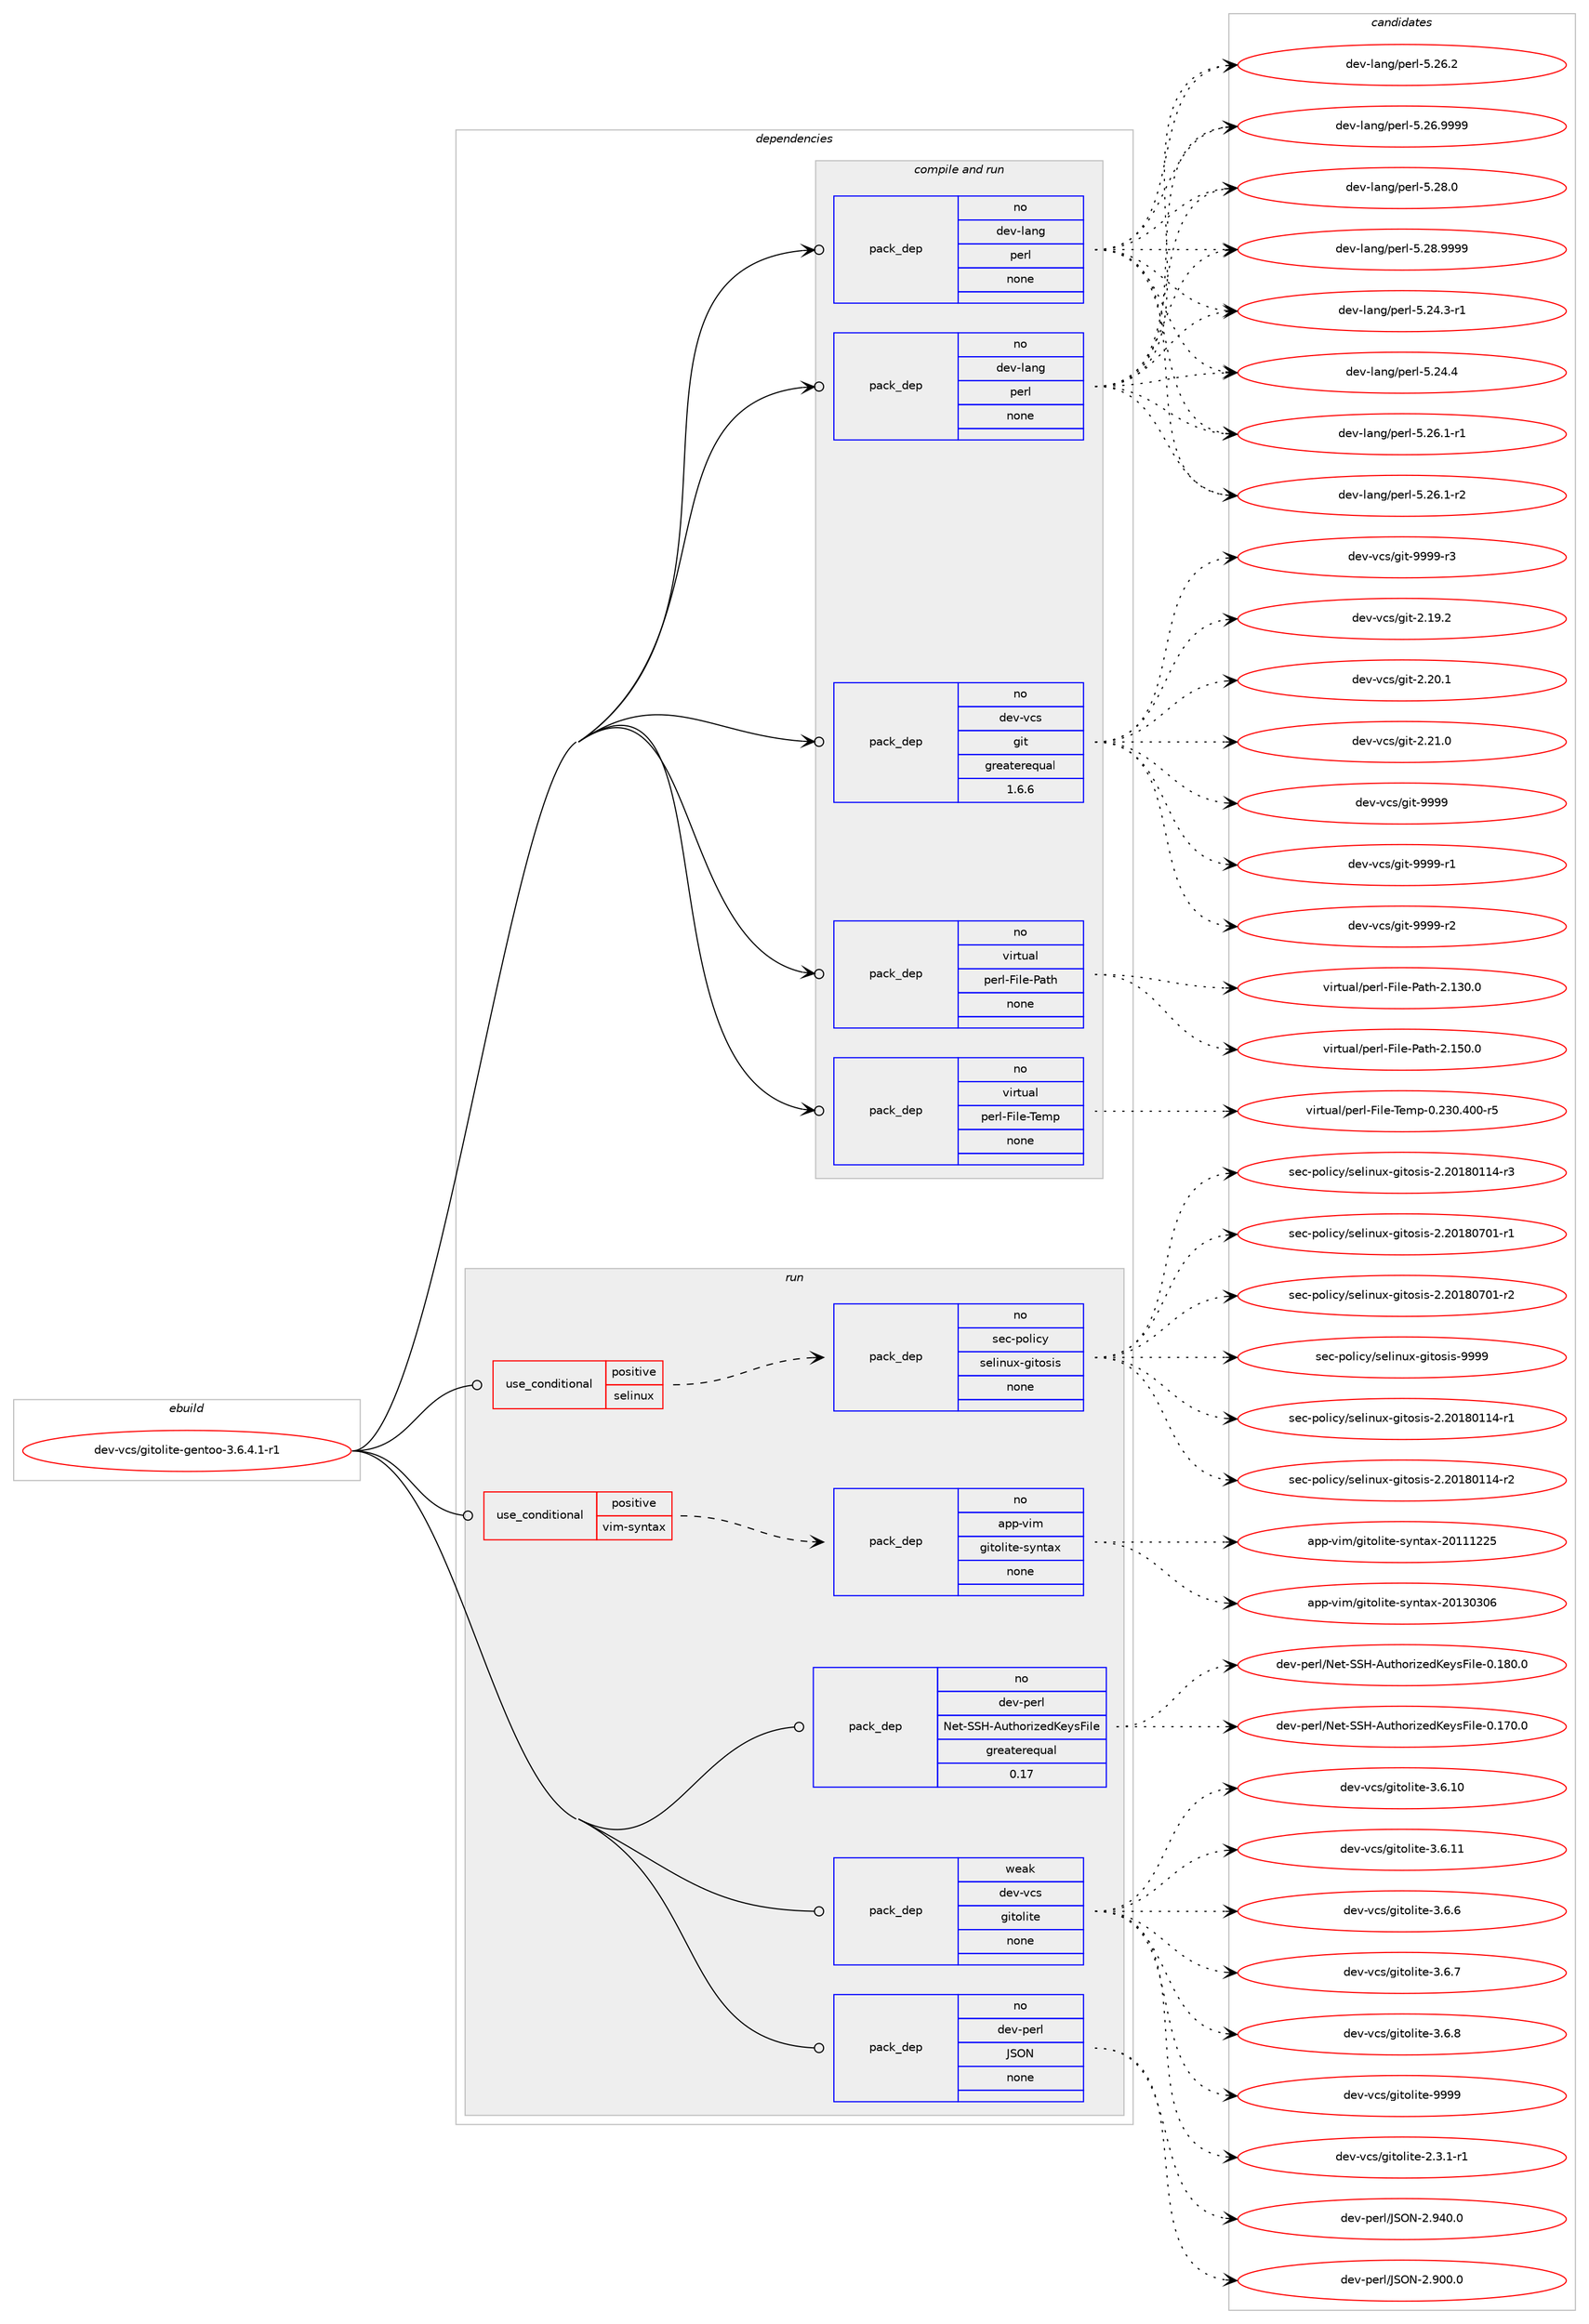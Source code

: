 digraph prolog {

# *************
# Graph options
# *************

newrank=true;
concentrate=true;
compound=true;
graph [rankdir=LR,fontname=Helvetica,fontsize=10,ranksep=1.5];#, ranksep=2.5, nodesep=0.2];
edge  [arrowhead=vee];
node  [fontname=Helvetica,fontsize=10];

# **********
# The ebuild
# **********

subgraph cluster_leftcol {
color=gray;
rank=same;
label=<<i>ebuild</i>>;
id [label="dev-vcs/gitolite-gentoo-3.6.4.1-r1", color=red, width=4, href="../dev-vcs/gitolite-gentoo-3.6.4.1-r1.svg"];
}

# ****************
# The dependencies
# ****************

subgraph cluster_midcol {
color=gray;
label=<<i>dependencies</i>>;
subgraph cluster_compile {
fillcolor="#eeeeee";
style=filled;
label=<<i>compile</i>>;
}
subgraph cluster_compileandrun {
fillcolor="#eeeeee";
style=filled;
label=<<i>compile and run</i>>;
subgraph pack1102455 {
dependency1551859 [label=<<TABLE BORDER="0" CELLBORDER="1" CELLSPACING="0" CELLPADDING="4" WIDTH="220"><TR><TD ROWSPAN="6" CELLPADDING="30">pack_dep</TD></TR><TR><TD WIDTH="110">no</TD></TR><TR><TD>dev-lang</TD></TR><TR><TD>perl</TD></TR><TR><TD>none</TD></TR><TR><TD></TD></TR></TABLE>>, shape=none, color=blue];
}
id:e -> dependency1551859:w [weight=20,style="solid",arrowhead="odotvee"];
subgraph pack1102456 {
dependency1551860 [label=<<TABLE BORDER="0" CELLBORDER="1" CELLSPACING="0" CELLPADDING="4" WIDTH="220"><TR><TD ROWSPAN="6" CELLPADDING="30">pack_dep</TD></TR><TR><TD WIDTH="110">no</TD></TR><TR><TD>dev-lang</TD></TR><TR><TD>perl</TD></TR><TR><TD>none</TD></TR><TR><TD></TD></TR></TABLE>>, shape=none, color=blue];
}
id:e -> dependency1551860:w [weight=20,style="solid",arrowhead="odotvee"];
subgraph pack1102457 {
dependency1551861 [label=<<TABLE BORDER="0" CELLBORDER="1" CELLSPACING="0" CELLPADDING="4" WIDTH="220"><TR><TD ROWSPAN="6" CELLPADDING="30">pack_dep</TD></TR><TR><TD WIDTH="110">no</TD></TR><TR><TD>dev-vcs</TD></TR><TR><TD>git</TD></TR><TR><TD>greaterequal</TD></TR><TR><TD>1.6.6</TD></TR></TABLE>>, shape=none, color=blue];
}
id:e -> dependency1551861:w [weight=20,style="solid",arrowhead="odotvee"];
subgraph pack1102458 {
dependency1551862 [label=<<TABLE BORDER="0" CELLBORDER="1" CELLSPACING="0" CELLPADDING="4" WIDTH="220"><TR><TD ROWSPAN="6" CELLPADDING="30">pack_dep</TD></TR><TR><TD WIDTH="110">no</TD></TR><TR><TD>virtual</TD></TR><TR><TD>perl-File-Path</TD></TR><TR><TD>none</TD></TR><TR><TD></TD></TR></TABLE>>, shape=none, color=blue];
}
id:e -> dependency1551862:w [weight=20,style="solid",arrowhead="odotvee"];
subgraph pack1102459 {
dependency1551863 [label=<<TABLE BORDER="0" CELLBORDER="1" CELLSPACING="0" CELLPADDING="4" WIDTH="220"><TR><TD ROWSPAN="6" CELLPADDING="30">pack_dep</TD></TR><TR><TD WIDTH="110">no</TD></TR><TR><TD>virtual</TD></TR><TR><TD>perl-File-Temp</TD></TR><TR><TD>none</TD></TR><TR><TD></TD></TR></TABLE>>, shape=none, color=blue];
}
id:e -> dependency1551863:w [weight=20,style="solid",arrowhead="odotvee"];
}
subgraph cluster_run {
fillcolor="#eeeeee";
style=filled;
label=<<i>run</i>>;
subgraph cond425650 {
dependency1551864 [label=<<TABLE BORDER="0" CELLBORDER="1" CELLSPACING="0" CELLPADDING="4"><TR><TD ROWSPAN="3" CELLPADDING="10">use_conditional</TD></TR><TR><TD>positive</TD></TR><TR><TD>selinux</TD></TR></TABLE>>, shape=none, color=red];
subgraph pack1102460 {
dependency1551865 [label=<<TABLE BORDER="0" CELLBORDER="1" CELLSPACING="0" CELLPADDING="4" WIDTH="220"><TR><TD ROWSPAN="6" CELLPADDING="30">pack_dep</TD></TR><TR><TD WIDTH="110">no</TD></TR><TR><TD>sec-policy</TD></TR><TR><TD>selinux-gitosis</TD></TR><TR><TD>none</TD></TR><TR><TD></TD></TR></TABLE>>, shape=none, color=blue];
}
dependency1551864:e -> dependency1551865:w [weight=20,style="dashed",arrowhead="vee"];
}
id:e -> dependency1551864:w [weight=20,style="solid",arrowhead="odot"];
subgraph cond425651 {
dependency1551866 [label=<<TABLE BORDER="0" CELLBORDER="1" CELLSPACING="0" CELLPADDING="4"><TR><TD ROWSPAN="3" CELLPADDING="10">use_conditional</TD></TR><TR><TD>positive</TD></TR><TR><TD>vim-syntax</TD></TR></TABLE>>, shape=none, color=red];
subgraph pack1102461 {
dependency1551867 [label=<<TABLE BORDER="0" CELLBORDER="1" CELLSPACING="0" CELLPADDING="4" WIDTH="220"><TR><TD ROWSPAN="6" CELLPADDING="30">pack_dep</TD></TR><TR><TD WIDTH="110">no</TD></TR><TR><TD>app-vim</TD></TR><TR><TD>gitolite-syntax</TD></TR><TR><TD>none</TD></TR><TR><TD></TD></TR></TABLE>>, shape=none, color=blue];
}
dependency1551866:e -> dependency1551867:w [weight=20,style="dashed",arrowhead="vee"];
}
id:e -> dependency1551866:w [weight=20,style="solid",arrowhead="odot"];
subgraph pack1102462 {
dependency1551868 [label=<<TABLE BORDER="0" CELLBORDER="1" CELLSPACING="0" CELLPADDING="4" WIDTH="220"><TR><TD ROWSPAN="6" CELLPADDING="30">pack_dep</TD></TR><TR><TD WIDTH="110">no</TD></TR><TR><TD>dev-perl</TD></TR><TR><TD>JSON</TD></TR><TR><TD>none</TD></TR><TR><TD></TD></TR></TABLE>>, shape=none, color=blue];
}
id:e -> dependency1551868:w [weight=20,style="solid",arrowhead="odot"];
subgraph pack1102463 {
dependency1551869 [label=<<TABLE BORDER="0" CELLBORDER="1" CELLSPACING="0" CELLPADDING="4" WIDTH="220"><TR><TD ROWSPAN="6" CELLPADDING="30">pack_dep</TD></TR><TR><TD WIDTH="110">no</TD></TR><TR><TD>dev-perl</TD></TR><TR><TD>Net-SSH-AuthorizedKeysFile</TD></TR><TR><TD>greaterequal</TD></TR><TR><TD>0.17</TD></TR></TABLE>>, shape=none, color=blue];
}
id:e -> dependency1551869:w [weight=20,style="solid",arrowhead="odot"];
subgraph pack1102464 {
dependency1551870 [label=<<TABLE BORDER="0" CELLBORDER="1" CELLSPACING="0" CELLPADDING="4" WIDTH="220"><TR><TD ROWSPAN="6" CELLPADDING="30">pack_dep</TD></TR><TR><TD WIDTH="110">weak</TD></TR><TR><TD>dev-vcs</TD></TR><TR><TD>gitolite</TD></TR><TR><TD>none</TD></TR><TR><TD></TD></TR></TABLE>>, shape=none, color=blue];
}
id:e -> dependency1551870:w [weight=20,style="solid",arrowhead="odot"];
}
}

# **************
# The candidates
# **************

subgraph cluster_choices {
rank=same;
color=gray;
label=<<i>candidates</i>>;

subgraph choice1102455 {
color=black;
nodesep=1;
choice100101118451089711010347112101114108455346505246514511449 [label="dev-lang/perl-5.24.3-r1", color=red, width=4,href="../dev-lang/perl-5.24.3-r1.svg"];
choice10010111845108971101034711210111410845534650524652 [label="dev-lang/perl-5.24.4", color=red, width=4,href="../dev-lang/perl-5.24.4.svg"];
choice100101118451089711010347112101114108455346505446494511449 [label="dev-lang/perl-5.26.1-r1", color=red, width=4,href="../dev-lang/perl-5.26.1-r1.svg"];
choice100101118451089711010347112101114108455346505446494511450 [label="dev-lang/perl-5.26.1-r2", color=red, width=4,href="../dev-lang/perl-5.26.1-r2.svg"];
choice10010111845108971101034711210111410845534650544650 [label="dev-lang/perl-5.26.2", color=red, width=4,href="../dev-lang/perl-5.26.2.svg"];
choice10010111845108971101034711210111410845534650544657575757 [label="dev-lang/perl-5.26.9999", color=red, width=4,href="../dev-lang/perl-5.26.9999.svg"];
choice10010111845108971101034711210111410845534650564648 [label="dev-lang/perl-5.28.0", color=red, width=4,href="../dev-lang/perl-5.28.0.svg"];
choice10010111845108971101034711210111410845534650564657575757 [label="dev-lang/perl-5.28.9999", color=red, width=4,href="../dev-lang/perl-5.28.9999.svg"];
dependency1551859:e -> choice100101118451089711010347112101114108455346505246514511449:w [style=dotted,weight="100"];
dependency1551859:e -> choice10010111845108971101034711210111410845534650524652:w [style=dotted,weight="100"];
dependency1551859:e -> choice100101118451089711010347112101114108455346505446494511449:w [style=dotted,weight="100"];
dependency1551859:e -> choice100101118451089711010347112101114108455346505446494511450:w [style=dotted,weight="100"];
dependency1551859:e -> choice10010111845108971101034711210111410845534650544650:w [style=dotted,weight="100"];
dependency1551859:e -> choice10010111845108971101034711210111410845534650544657575757:w [style=dotted,weight="100"];
dependency1551859:e -> choice10010111845108971101034711210111410845534650564648:w [style=dotted,weight="100"];
dependency1551859:e -> choice10010111845108971101034711210111410845534650564657575757:w [style=dotted,weight="100"];
}
subgraph choice1102456 {
color=black;
nodesep=1;
choice100101118451089711010347112101114108455346505246514511449 [label="dev-lang/perl-5.24.3-r1", color=red, width=4,href="../dev-lang/perl-5.24.3-r1.svg"];
choice10010111845108971101034711210111410845534650524652 [label="dev-lang/perl-5.24.4", color=red, width=4,href="../dev-lang/perl-5.24.4.svg"];
choice100101118451089711010347112101114108455346505446494511449 [label="dev-lang/perl-5.26.1-r1", color=red, width=4,href="../dev-lang/perl-5.26.1-r1.svg"];
choice100101118451089711010347112101114108455346505446494511450 [label="dev-lang/perl-5.26.1-r2", color=red, width=4,href="../dev-lang/perl-5.26.1-r2.svg"];
choice10010111845108971101034711210111410845534650544650 [label="dev-lang/perl-5.26.2", color=red, width=4,href="../dev-lang/perl-5.26.2.svg"];
choice10010111845108971101034711210111410845534650544657575757 [label="dev-lang/perl-5.26.9999", color=red, width=4,href="../dev-lang/perl-5.26.9999.svg"];
choice10010111845108971101034711210111410845534650564648 [label="dev-lang/perl-5.28.0", color=red, width=4,href="../dev-lang/perl-5.28.0.svg"];
choice10010111845108971101034711210111410845534650564657575757 [label="dev-lang/perl-5.28.9999", color=red, width=4,href="../dev-lang/perl-5.28.9999.svg"];
dependency1551860:e -> choice100101118451089711010347112101114108455346505246514511449:w [style=dotted,weight="100"];
dependency1551860:e -> choice10010111845108971101034711210111410845534650524652:w [style=dotted,weight="100"];
dependency1551860:e -> choice100101118451089711010347112101114108455346505446494511449:w [style=dotted,weight="100"];
dependency1551860:e -> choice100101118451089711010347112101114108455346505446494511450:w [style=dotted,weight="100"];
dependency1551860:e -> choice10010111845108971101034711210111410845534650544650:w [style=dotted,weight="100"];
dependency1551860:e -> choice10010111845108971101034711210111410845534650544657575757:w [style=dotted,weight="100"];
dependency1551860:e -> choice10010111845108971101034711210111410845534650564648:w [style=dotted,weight="100"];
dependency1551860:e -> choice10010111845108971101034711210111410845534650564657575757:w [style=dotted,weight="100"];
}
subgraph choice1102457 {
color=black;
nodesep=1;
choice10010111845118991154710310511645504649574650 [label="dev-vcs/git-2.19.2", color=red, width=4,href="../dev-vcs/git-2.19.2.svg"];
choice10010111845118991154710310511645504650484649 [label="dev-vcs/git-2.20.1", color=red, width=4,href="../dev-vcs/git-2.20.1.svg"];
choice10010111845118991154710310511645504650494648 [label="dev-vcs/git-2.21.0", color=red, width=4,href="../dev-vcs/git-2.21.0.svg"];
choice1001011184511899115471031051164557575757 [label="dev-vcs/git-9999", color=red, width=4,href="../dev-vcs/git-9999.svg"];
choice10010111845118991154710310511645575757574511449 [label="dev-vcs/git-9999-r1", color=red, width=4,href="../dev-vcs/git-9999-r1.svg"];
choice10010111845118991154710310511645575757574511450 [label="dev-vcs/git-9999-r2", color=red, width=4,href="../dev-vcs/git-9999-r2.svg"];
choice10010111845118991154710310511645575757574511451 [label="dev-vcs/git-9999-r3", color=red, width=4,href="../dev-vcs/git-9999-r3.svg"];
dependency1551861:e -> choice10010111845118991154710310511645504649574650:w [style=dotted,weight="100"];
dependency1551861:e -> choice10010111845118991154710310511645504650484649:w [style=dotted,weight="100"];
dependency1551861:e -> choice10010111845118991154710310511645504650494648:w [style=dotted,weight="100"];
dependency1551861:e -> choice1001011184511899115471031051164557575757:w [style=dotted,weight="100"];
dependency1551861:e -> choice10010111845118991154710310511645575757574511449:w [style=dotted,weight="100"];
dependency1551861:e -> choice10010111845118991154710310511645575757574511450:w [style=dotted,weight="100"];
dependency1551861:e -> choice10010111845118991154710310511645575757574511451:w [style=dotted,weight="100"];
}
subgraph choice1102458 {
color=black;
nodesep=1;
choice118105114116117971084711210111410845701051081014580971161044550464951484648 [label="virtual/perl-File-Path-2.130.0", color=red, width=4,href="../virtual/perl-File-Path-2.130.0.svg"];
choice118105114116117971084711210111410845701051081014580971161044550464953484648 [label="virtual/perl-File-Path-2.150.0", color=red, width=4,href="../virtual/perl-File-Path-2.150.0.svg"];
dependency1551862:e -> choice118105114116117971084711210111410845701051081014580971161044550464951484648:w [style=dotted,weight="100"];
dependency1551862:e -> choice118105114116117971084711210111410845701051081014580971161044550464953484648:w [style=dotted,weight="100"];
}
subgraph choice1102459 {
color=black;
nodesep=1;
choice118105114116117971084711210111410845701051081014584101109112454846505148465248484511453 [label="virtual/perl-File-Temp-0.230.400-r5", color=red, width=4,href="../virtual/perl-File-Temp-0.230.400-r5.svg"];
dependency1551863:e -> choice118105114116117971084711210111410845701051081014584101109112454846505148465248484511453:w [style=dotted,weight="100"];
}
subgraph choice1102460 {
color=black;
nodesep=1;
choice115101994511211110810599121471151011081051101171204510310511611111510511545504650484956484949524511449 [label="sec-policy/selinux-gitosis-2.20180114-r1", color=red, width=4,href="../sec-policy/selinux-gitosis-2.20180114-r1.svg"];
choice115101994511211110810599121471151011081051101171204510310511611111510511545504650484956484949524511450 [label="sec-policy/selinux-gitosis-2.20180114-r2", color=red, width=4,href="../sec-policy/selinux-gitosis-2.20180114-r2.svg"];
choice115101994511211110810599121471151011081051101171204510310511611111510511545504650484956484949524511451 [label="sec-policy/selinux-gitosis-2.20180114-r3", color=red, width=4,href="../sec-policy/selinux-gitosis-2.20180114-r3.svg"];
choice115101994511211110810599121471151011081051101171204510310511611111510511545504650484956485548494511449 [label="sec-policy/selinux-gitosis-2.20180701-r1", color=red, width=4,href="../sec-policy/selinux-gitosis-2.20180701-r1.svg"];
choice115101994511211110810599121471151011081051101171204510310511611111510511545504650484956485548494511450 [label="sec-policy/selinux-gitosis-2.20180701-r2", color=red, width=4,href="../sec-policy/selinux-gitosis-2.20180701-r2.svg"];
choice11510199451121111081059912147115101108105110117120451031051161111151051154557575757 [label="sec-policy/selinux-gitosis-9999", color=red, width=4,href="../sec-policy/selinux-gitosis-9999.svg"];
dependency1551865:e -> choice115101994511211110810599121471151011081051101171204510310511611111510511545504650484956484949524511449:w [style=dotted,weight="100"];
dependency1551865:e -> choice115101994511211110810599121471151011081051101171204510310511611111510511545504650484956484949524511450:w [style=dotted,weight="100"];
dependency1551865:e -> choice115101994511211110810599121471151011081051101171204510310511611111510511545504650484956484949524511451:w [style=dotted,weight="100"];
dependency1551865:e -> choice115101994511211110810599121471151011081051101171204510310511611111510511545504650484956485548494511449:w [style=dotted,weight="100"];
dependency1551865:e -> choice115101994511211110810599121471151011081051101171204510310511611111510511545504650484956485548494511450:w [style=dotted,weight="100"];
dependency1551865:e -> choice11510199451121111081059912147115101108105110117120451031051161111151051154557575757:w [style=dotted,weight="100"];
}
subgraph choice1102461 {
color=black;
nodesep=1;
choice9711211245118105109471031051161111081051161014511512111011697120455048494949505053 [label="app-vim/gitolite-syntax-20111225", color=red, width=4,href="../app-vim/gitolite-syntax-20111225.svg"];
choice9711211245118105109471031051161111081051161014511512111011697120455048495148514854 [label="app-vim/gitolite-syntax-20130306", color=red, width=4,href="../app-vim/gitolite-syntax-20130306.svg"];
dependency1551867:e -> choice9711211245118105109471031051161111081051161014511512111011697120455048494949505053:w [style=dotted,weight="100"];
dependency1551867:e -> choice9711211245118105109471031051161111081051161014511512111011697120455048495148514854:w [style=dotted,weight="100"];
}
subgraph choice1102462 {
color=black;
nodesep=1;
choice1001011184511210111410847748379784550465748484648 [label="dev-perl/JSON-2.900.0", color=red, width=4,href="../dev-perl/JSON-2.900.0.svg"];
choice1001011184511210111410847748379784550465752484648 [label="dev-perl/JSON-2.940.0", color=red, width=4,href="../dev-perl/JSON-2.940.0.svg"];
dependency1551868:e -> choice1001011184511210111410847748379784550465748484648:w [style=dotted,weight="100"];
dependency1551868:e -> choice1001011184511210111410847748379784550465752484648:w [style=dotted,weight="100"];
}
subgraph choice1102463 {
color=black;
nodesep=1;
choice10010111845112101114108477810111645838372456511711610411111410512210110075101121115701051081014548464955484648 [label="dev-perl/Net-SSH-AuthorizedKeysFile-0.170.0", color=red, width=4,href="../dev-perl/Net-SSH-AuthorizedKeysFile-0.170.0.svg"];
choice10010111845112101114108477810111645838372456511711610411111410512210110075101121115701051081014548464956484648 [label="dev-perl/Net-SSH-AuthorizedKeysFile-0.180.0", color=red, width=4,href="../dev-perl/Net-SSH-AuthorizedKeysFile-0.180.0.svg"];
dependency1551869:e -> choice10010111845112101114108477810111645838372456511711610411111410512210110075101121115701051081014548464955484648:w [style=dotted,weight="100"];
dependency1551869:e -> choice10010111845112101114108477810111645838372456511711610411111410512210110075101121115701051081014548464956484648:w [style=dotted,weight="100"];
}
subgraph choice1102464 {
color=black;
nodesep=1;
choice1001011184511899115471031051161111081051161014550465146494511449 [label="dev-vcs/gitolite-2.3.1-r1", color=red, width=4,href="../dev-vcs/gitolite-2.3.1-r1.svg"];
choice10010111845118991154710310511611110810511610145514654464948 [label="dev-vcs/gitolite-3.6.10", color=red, width=4,href="../dev-vcs/gitolite-3.6.10.svg"];
choice10010111845118991154710310511611110810511610145514654464949 [label="dev-vcs/gitolite-3.6.11", color=red, width=4,href="../dev-vcs/gitolite-3.6.11.svg"];
choice100101118451189911547103105116111108105116101455146544654 [label="dev-vcs/gitolite-3.6.6", color=red, width=4,href="../dev-vcs/gitolite-3.6.6.svg"];
choice100101118451189911547103105116111108105116101455146544655 [label="dev-vcs/gitolite-3.6.7", color=red, width=4,href="../dev-vcs/gitolite-3.6.7.svg"];
choice100101118451189911547103105116111108105116101455146544656 [label="dev-vcs/gitolite-3.6.8", color=red, width=4,href="../dev-vcs/gitolite-3.6.8.svg"];
choice1001011184511899115471031051161111081051161014557575757 [label="dev-vcs/gitolite-9999", color=red, width=4,href="../dev-vcs/gitolite-9999.svg"];
dependency1551870:e -> choice1001011184511899115471031051161111081051161014550465146494511449:w [style=dotted,weight="100"];
dependency1551870:e -> choice10010111845118991154710310511611110810511610145514654464948:w [style=dotted,weight="100"];
dependency1551870:e -> choice10010111845118991154710310511611110810511610145514654464949:w [style=dotted,weight="100"];
dependency1551870:e -> choice100101118451189911547103105116111108105116101455146544654:w [style=dotted,weight="100"];
dependency1551870:e -> choice100101118451189911547103105116111108105116101455146544655:w [style=dotted,weight="100"];
dependency1551870:e -> choice100101118451189911547103105116111108105116101455146544656:w [style=dotted,weight="100"];
dependency1551870:e -> choice1001011184511899115471031051161111081051161014557575757:w [style=dotted,weight="100"];
}
}

}

